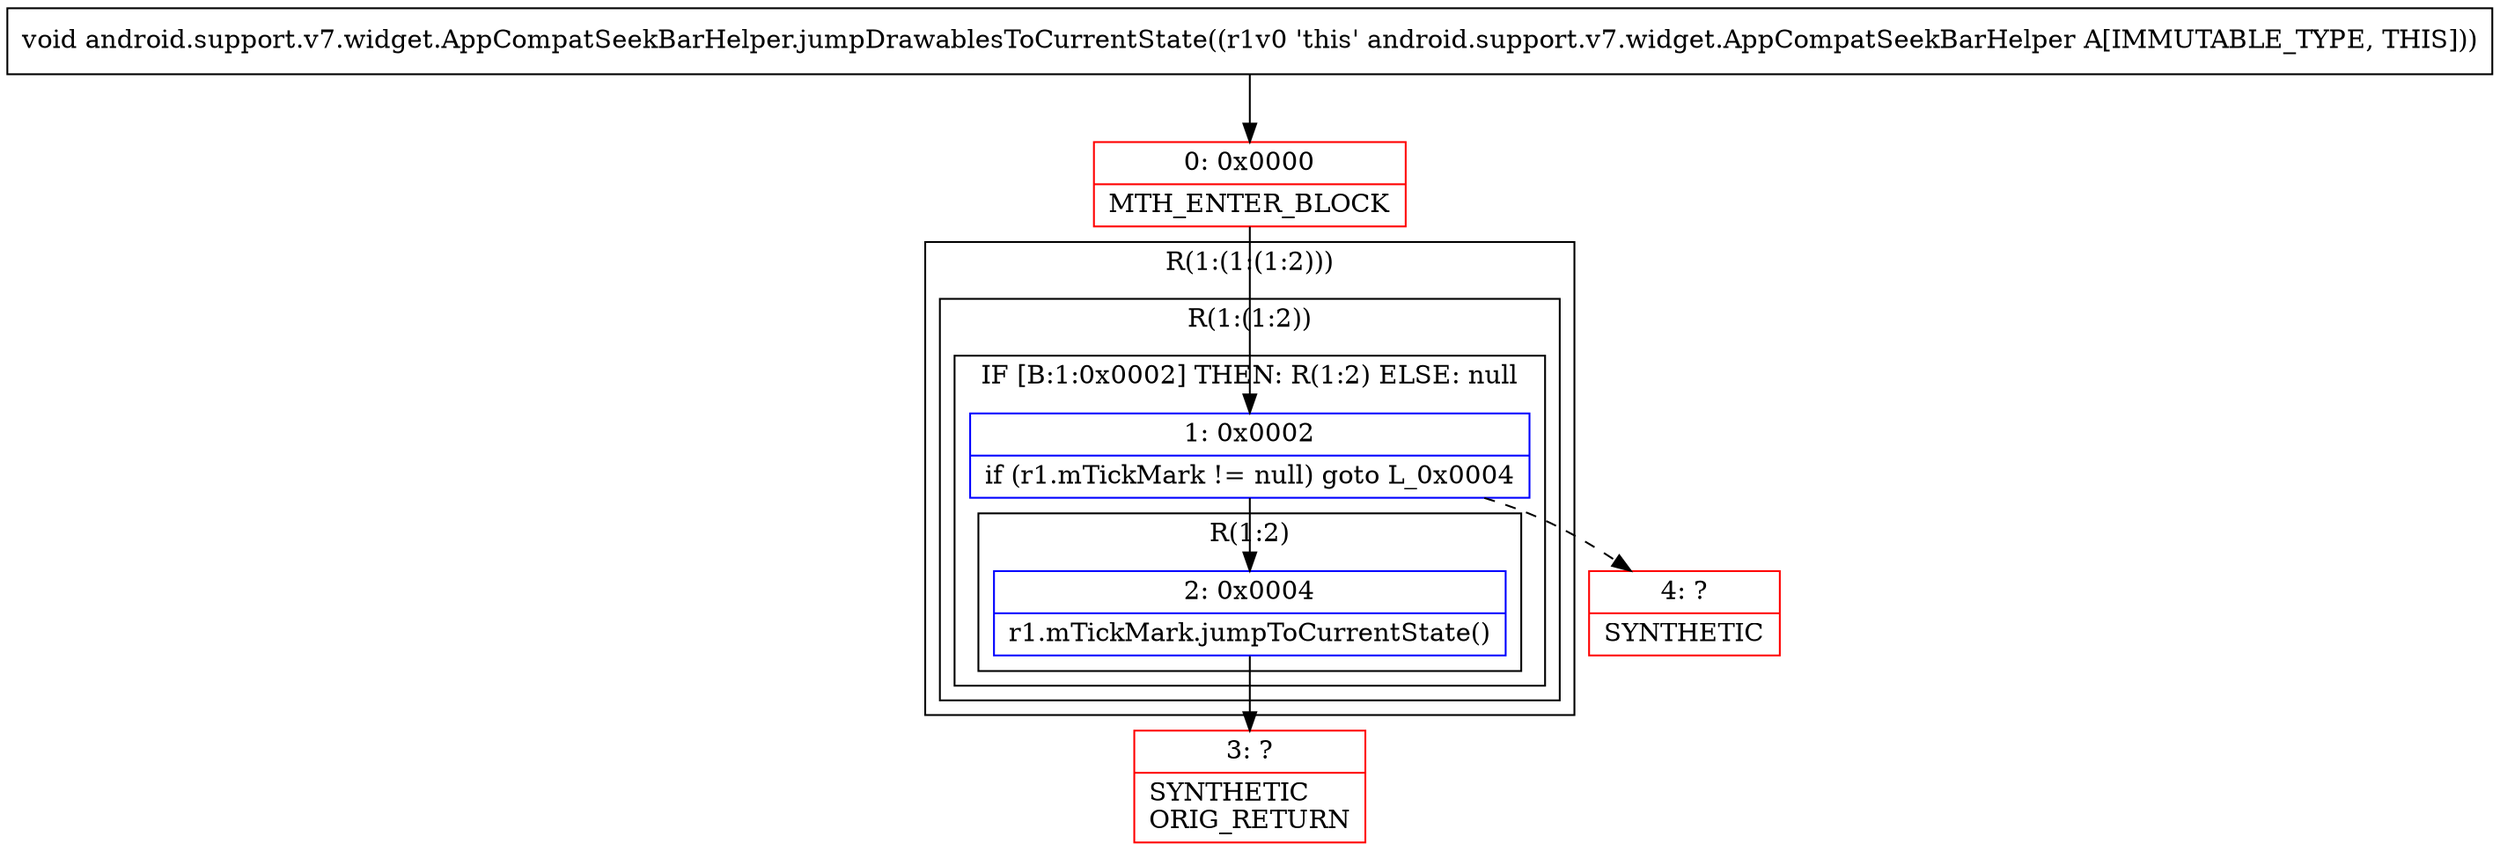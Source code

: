 digraph "CFG forandroid.support.v7.widget.AppCompatSeekBarHelper.jumpDrawablesToCurrentState()V" {
subgraph cluster_Region_795234461 {
label = "R(1:(1:(1:2)))";
node [shape=record,color=blue];
subgraph cluster_Region_605212004 {
label = "R(1:(1:2))";
node [shape=record,color=blue];
subgraph cluster_IfRegion_352219908 {
label = "IF [B:1:0x0002] THEN: R(1:2) ELSE: null";
node [shape=record,color=blue];
Node_1 [shape=record,label="{1\:\ 0x0002|if (r1.mTickMark != null) goto L_0x0004\l}"];
subgraph cluster_Region_1941280137 {
label = "R(1:2)";
node [shape=record,color=blue];
Node_2 [shape=record,label="{2\:\ 0x0004|r1.mTickMark.jumpToCurrentState()\l}"];
}
}
}
}
Node_0 [shape=record,color=red,label="{0\:\ 0x0000|MTH_ENTER_BLOCK\l}"];
Node_3 [shape=record,color=red,label="{3\:\ ?|SYNTHETIC\lORIG_RETURN\l}"];
Node_4 [shape=record,color=red,label="{4\:\ ?|SYNTHETIC\l}"];
MethodNode[shape=record,label="{void android.support.v7.widget.AppCompatSeekBarHelper.jumpDrawablesToCurrentState((r1v0 'this' android.support.v7.widget.AppCompatSeekBarHelper A[IMMUTABLE_TYPE, THIS])) }"];
MethodNode -> Node_0;
Node_1 -> Node_2;
Node_1 -> Node_4[style=dashed];
Node_2 -> Node_3;
Node_0 -> Node_1;
}

